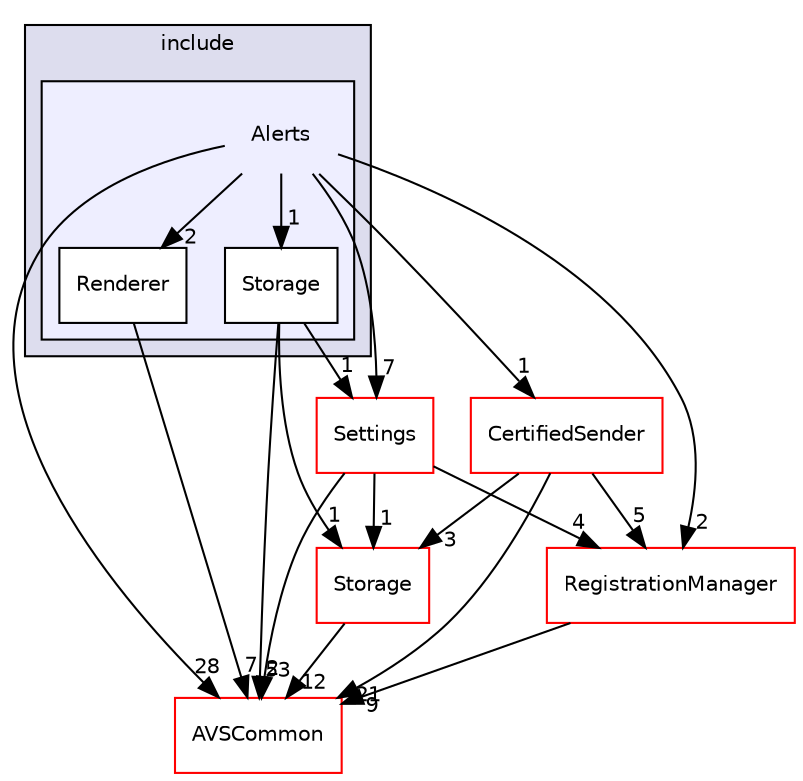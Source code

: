 digraph "/home/ANT.AMAZON.COM/womw/workplace/1.19_release/doxy/avs-device-sdk/CapabilityAgents/Alerts/include/Alerts" {
  compound=true
  node [ fontsize="10", fontname="Helvetica"];
  edge [ labelfontsize="10", labelfontname="Helvetica"];
  subgraph clusterdir_32ca2b1be26df65d1a152938de056228 {
    graph [ bgcolor="#ddddee", pencolor="black", label="include" fontname="Helvetica", fontsize="10", URL="dir_32ca2b1be26df65d1a152938de056228.html"]
  subgraph clusterdir_0756d7cbdb43a6da05839251aad86022 {
    graph [ bgcolor="#eeeeff", pencolor="black", label="" URL="dir_0756d7cbdb43a6da05839251aad86022.html"];
    dir_0756d7cbdb43a6da05839251aad86022 [shape=plaintext label="Alerts"];
    dir_1656c60ef95a11243527b5fde52c6272 [shape=box label="Renderer" color="black" fillcolor="white" style="filled" URL="dir_1656c60ef95a11243527b5fde52c6272.html"];
    dir_3a838cdc91a18df9ded334d2455473ab [shape=box label="Storage" color="black" fillcolor="white" style="filled" URL="dir_3a838cdc91a18df9ded334d2455473ab.html"];
  }
  }
  dir_cf27311ab9f4263eef70b28364b95692 [shape=box label="CertifiedSender" fillcolor="white" style="filled" color="red" URL="dir_cf27311ab9f4263eef70b28364b95692.html"];
  dir_d29c5f5a2915d6c5388c9daae4f109c7 [shape=box label="Storage" fillcolor="white" style="filled" color="red" URL="dir_d29c5f5a2915d6c5388c9daae4f109c7.html"];
  dir_8ae0dd75af039a94f4269584fb8eef13 [shape=box label="Settings" fillcolor="white" style="filled" color="red" URL="dir_8ae0dd75af039a94f4269584fb8eef13.html"];
  dir_13e65effb2bde530b17b3d5eefcd0266 [shape=box label="AVSCommon" fillcolor="white" style="filled" color="red" URL="dir_13e65effb2bde530b17b3d5eefcd0266.html"];
  dir_b14333b5607b47fe7356eaa790107bd3 [shape=box label="RegistrationManager" fillcolor="white" style="filled" color="red" URL="dir_b14333b5607b47fe7356eaa790107bd3.html"];
  dir_0756d7cbdb43a6da05839251aad86022->dir_cf27311ab9f4263eef70b28364b95692 [headlabel="1", labeldistance=1.5 headhref="dir_000121_000279.html"];
  dir_0756d7cbdb43a6da05839251aad86022->dir_8ae0dd75af039a94f4269584fb8eef13 [headlabel="7", labeldistance=1.5 headhref="dir_000121_000375.html"];
  dir_0756d7cbdb43a6da05839251aad86022->dir_13e65effb2bde530b17b3d5eefcd0266 [headlabel="28", labeldistance=1.5 headhref="dir_000121_000017.html"];
  dir_0756d7cbdb43a6da05839251aad86022->dir_b14333b5607b47fe7356eaa790107bd3 [headlabel="2", labeldistance=1.5 headhref="dir_000121_000361.html"];
  dir_0756d7cbdb43a6da05839251aad86022->dir_1656c60ef95a11243527b5fde52c6272 [headlabel="2", labeldistance=1.5 headhref="dir_000121_000175.html"];
  dir_0756d7cbdb43a6da05839251aad86022->dir_3a838cdc91a18df9ded334d2455473ab [headlabel="1", labeldistance=1.5 headhref="dir_000121_000176.html"];
  dir_cf27311ab9f4263eef70b28364b95692->dir_d29c5f5a2915d6c5388c9daae4f109c7 [headlabel="3", labeldistance=1.5 headhref="dir_000279_000394.html"];
  dir_cf27311ab9f4263eef70b28364b95692->dir_13e65effb2bde530b17b3d5eefcd0266 [headlabel="21", labeldistance=1.5 headhref="dir_000279_000017.html"];
  dir_cf27311ab9f4263eef70b28364b95692->dir_b14333b5607b47fe7356eaa790107bd3 [headlabel="5", labeldistance=1.5 headhref="dir_000279_000361.html"];
  dir_d29c5f5a2915d6c5388c9daae4f109c7->dir_13e65effb2bde530b17b3d5eefcd0266 [headlabel="12", labeldistance=1.5 headhref="dir_000394_000017.html"];
  dir_8ae0dd75af039a94f4269584fb8eef13->dir_d29c5f5a2915d6c5388c9daae4f109c7 [headlabel="1", labeldistance=1.5 headhref="dir_000375_000394.html"];
  dir_8ae0dd75af039a94f4269584fb8eef13->dir_13e65effb2bde530b17b3d5eefcd0266 [headlabel="53", labeldistance=1.5 headhref="dir_000375_000017.html"];
  dir_8ae0dd75af039a94f4269584fb8eef13->dir_b14333b5607b47fe7356eaa790107bd3 [headlabel="4", labeldistance=1.5 headhref="dir_000375_000361.html"];
  dir_b14333b5607b47fe7356eaa790107bd3->dir_13e65effb2bde530b17b3d5eefcd0266 [headlabel="9", labeldistance=1.5 headhref="dir_000361_000017.html"];
  dir_1656c60ef95a11243527b5fde52c6272->dir_13e65effb2bde530b17b3d5eefcd0266 [headlabel="7", labeldistance=1.5 headhref="dir_000175_000017.html"];
  dir_3a838cdc91a18df9ded334d2455473ab->dir_d29c5f5a2915d6c5388c9daae4f109c7 [headlabel="1", labeldistance=1.5 headhref="dir_000176_000394.html"];
  dir_3a838cdc91a18df9ded334d2455473ab->dir_8ae0dd75af039a94f4269584fb8eef13 [headlabel="1", labeldistance=1.5 headhref="dir_000176_000375.html"];
  dir_3a838cdc91a18df9ded334d2455473ab->dir_13e65effb2bde530b17b3d5eefcd0266 [headlabel="2", labeldistance=1.5 headhref="dir_000176_000017.html"];
}
